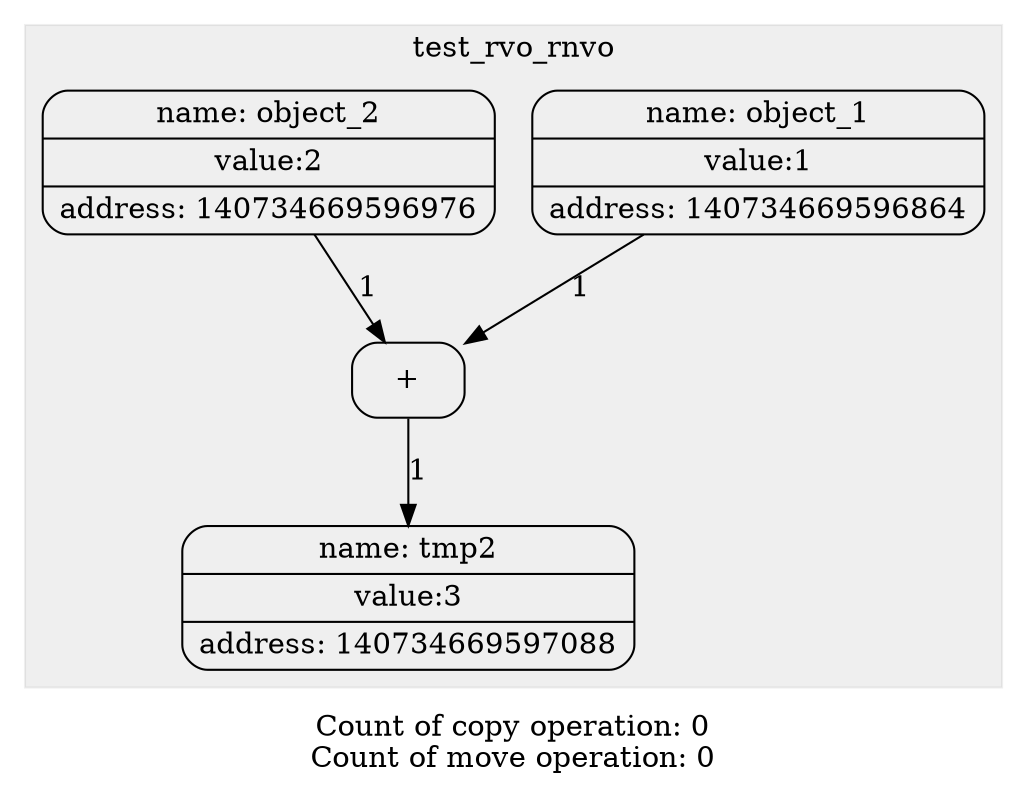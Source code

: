 digraph G{
trankdir=HR;
node[shape=Mrecord];

subgraph "cluster_0" {
label = test_rvo_rnvo;
style= filled
color = "#00000010";
1[label="{ {name: tmp0} | {value:1} | {address: 140734669596864}} " color=""style=""];
1[label="{ {name: object_1} | {value:1} | {address: 140734669596864}} " color=""style=""];
2[label="{ {name: tmp1} | {value:2} | {address: 140734669596976}} " color=""style=""];
2[label="{ {name: object_2} | {value:2} | {address: 140734669596976}} " color=""style=""];
3[label="+" color = "" style = ""];
edge[style = "" color = ""label = "1"]1->3;
edge[style = "" color = ""label = "1"]2->3;
4[label="{ {name: tmp2} | {value:3} | {address: 140734669597088}} " color=""style=""];
edge[style = "" color = ""label = "1"]3->4;
}
label="Count of copy operation: 0
Count of move operation: 0"}